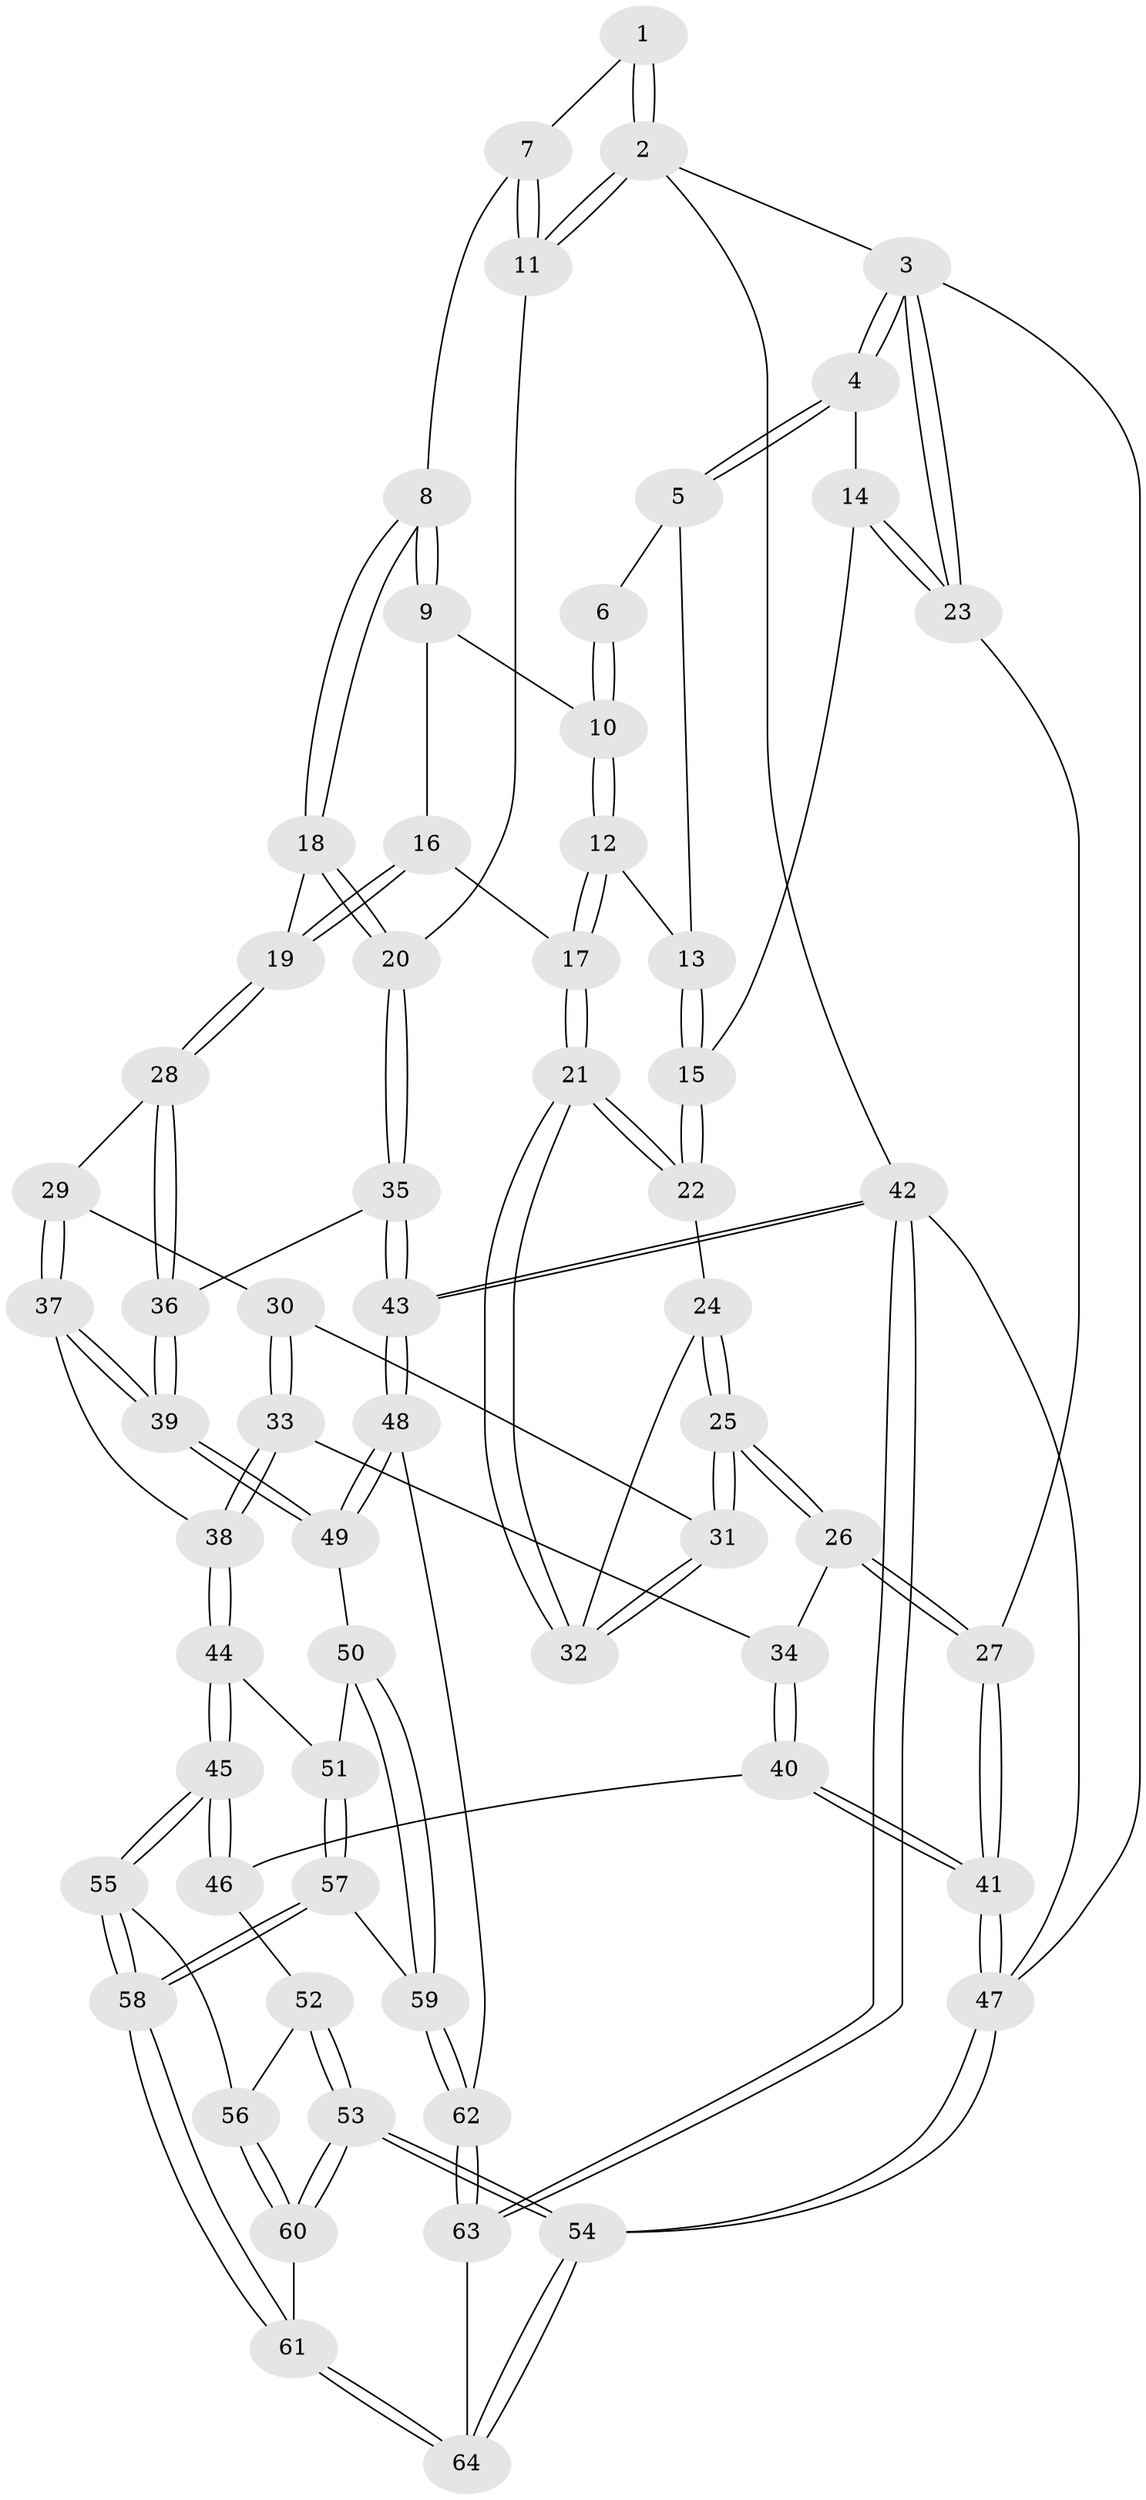 // Generated by graph-tools (version 1.1) at 2025/01/03/09/25 05:01:26]
// undirected, 64 vertices, 157 edges
graph export_dot {
graph [start="1"]
  node [color=gray90,style=filled];
  1 [pos="+0.8120192913331264+0"];
  2 [pos="+1+0"];
  3 [pos="+0+0"];
  4 [pos="+0+0"];
  5 [pos="+0.4348658237402494+0"];
  6 [pos="+0.5047099463177082+0"];
  7 [pos="+0.8126492181806241+0.05859668527219653"];
  8 [pos="+0.7625591583499713+0.14966111440021604"];
  9 [pos="+0.697015437656684+0.12660337956058587"];
  10 [pos="+0.6587120473772041+0.08828984556472123"];
  11 [pos="+1+0"];
  12 [pos="+0.48548152326714966+0.19714731906780159"];
  13 [pos="+0.39234675485567827+0.036848893908297355"];
  14 [pos="+0.24438400114958467+0.18438280936085005"];
  15 [pos="+0.25767217345406956+0.18289150028095075"];
  16 [pos="+0.6204014358777887+0.20560975730450837"];
  17 [pos="+0.5001626159870678+0.25567182590080306"];
  18 [pos="+0.859920872433644+0.29904125827019673"];
  19 [pos="+0.6862854811632891+0.4035676787697148"];
  20 [pos="+1+0.34202221431866553"];
  21 [pos="+0.4967911476657054+0.2733405722915274"];
  22 [pos="+0.29273758293004476+0.23376452888621657"];
  23 [pos="+0+0.34778180385679347"];
  24 [pos="+0.3100334994652798+0.302411972428102"];
  25 [pos="+0.317988230233837+0.45207151693684816"];
  26 [pos="+0.3120205361732462+0.4636502534075324"];
  27 [pos="+0.013666818310909566+0.46906339045626216"];
  28 [pos="+0.6860519209500249+0.40375579470839135"];
  29 [pos="+0.6840508210408198+0.40444560484483366"];
  30 [pos="+0.6167128317312974+0.40987345167887024"];
  31 [pos="+0.504068022627176+0.3165955320565805"];
  32 [pos="+0.4989185136088496+0.2932637679250287"];
  33 [pos="+0.5260399866443249+0.5375142505392482"];
  34 [pos="+0.34334459843419884+0.5037825065971434"];
  35 [pos="+1+0.4909644274769541"];
  36 [pos="+0.824482070446208+0.6273356879253871"];
  37 [pos="+0.6773110618695254+0.6285936956959911"];
  38 [pos="+0.5526860835053589+0.637928762983226"];
  39 [pos="+0.786436086283681+0.6803437510612304"];
  40 [pos="+0.3419857900685322+0.6816067436957647"];
  41 [pos="+0+0.7079720093600049"];
  42 [pos="+1+1"];
  43 [pos="+1+1"];
  44 [pos="+0.5165646524045275+0.7208970142965954"];
  45 [pos="+0.5150157547958684+0.7220745812405029"];
  46 [pos="+0.34586654057802163+0.686106471699117"];
  47 [pos="+0+1"];
  48 [pos="+0.8349544719443578+0.8271329866615565"];
  49 [pos="+0.7860743956465351+0.7524921800423114"];
  50 [pos="+0.6754919379187683+0.7798826466646247"];
  51 [pos="+0.6619328213339731+0.7801498469909134"];
  52 [pos="+0.32848416585445844+0.7801560826145617"];
  53 [pos="+0.15311855977211658+0.9995668402645156"];
  54 [pos="+0+1"];
  55 [pos="+0.5053777883970266+0.777699519559595"];
  56 [pos="+0.4087302471641261+0.8413882710724787"];
  57 [pos="+0.606050850073517+0.8790414157853895"];
  58 [pos="+0.5371679659146364+0.8876184343745338"];
  59 [pos="+0.6682865109351027+0.9121304317675756"];
  60 [pos="+0.4009661795837205+0.8703750274947105"];
  61 [pos="+0.5026935473523703+0.9795021006510404"];
  62 [pos="+0.6926799143538559+0.9371983267124764"];
  63 [pos="+0.6420004395090473+1"];
  64 [pos="+0.49223892643581973+1"];
  1 -- 2;
  1 -- 2;
  1 -- 7;
  2 -- 3;
  2 -- 11;
  2 -- 11;
  2 -- 42;
  3 -- 4;
  3 -- 4;
  3 -- 23;
  3 -- 23;
  3 -- 47;
  4 -- 5;
  4 -- 5;
  4 -- 14;
  5 -- 6;
  5 -- 13;
  6 -- 10;
  6 -- 10;
  7 -- 8;
  7 -- 11;
  7 -- 11;
  8 -- 9;
  8 -- 9;
  8 -- 18;
  8 -- 18;
  9 -- 10;
  9 -- 16;
  10 -- 12;
  10 -- 12;
  11 -- 20;
  12 -- 13;
  12 -- 17;
  12 -- 17;
  13 -- 15;
  13 -- 15;
  14 -- 15;
  14 -- 23;
  14 -- 23;
  15 -- 22;
  15 -- 22;
  16 -- 17;
  16 -- 19;
  16 -- 19;
  17 -- 21;
  17 -- 21;
  18 -- 19;
  18 -- 20;
  18 -- 20;
  19 -- 28;
  19 -- 28;
  20 -- 35;
  20 -- 35;
  21 -- 22;
  21 -- 22;
  21 -- 32;
  21 -- 32;
  22 -- 24;
  23 -- 27;
  24 -- 25;
  24 -- 25;
  24 -- 32;
  25 -- 26;
  25 -- 26;
  25 -- 31;
  25 -- 31;
  26 -- 27;
  26 -- 27;
  26 -- 34;
  27 -- 41;
  27 -- 41;
  28 -- 29;
  28 -- 36;
  28 -- 36;
  29 -- 30;
  29 -- 37;
  29 -- 37;
  30 -- 31;
  30 -- 33;
  30 -- 33;
  31 -- 32;
  31 -- 32;
  33 -- 34;
  33 -- 38;
  33 -- 38;
  34 -- 40;
  34 -- 40;
  35 -- 36;
  35 -- 43;
  35 -- 43;
  36 -- 39;
  36 -- 39;
  37 -- 38;
  37 -- 39;
  37 -- 39;
  38 -- 44;
  38 -- 44;
  39 -- 49;
  39 -- 49;
  40 -- 41;
  40 -- 41;
  40 -- 46;
  41 -- 47;
  41 -- 47;
  42 -- 43;
  42 -- 43;
  42 -- 63;
  42 -- 63;
  42 -- 47;
  43 -- 48;
  43 -- 48;
  44 -- 45;
  44 -- 45;
  44 -- 51;
  45 -- 46;
  45 -- 46;
  45 -- 55;
  45 -- 55;
  46 -- 52;
  47 -- 54;
  47 -- 54;
  48 -- 49;
  48 -- 49;
  48 -- 62;
  49 -- 50;
  50 -- 51;
  50 -- 59;
  50 -- 59;
  51 -- 57;
  51 -- 57;
  52 -- 53;
  52 -- 53;
  52 -- 56;
  53 -- 54;
  53 -- 54;
  53 -- 60;
  53 -- 60;
  54 -- 64;
  54 -- 64;
  55 -- 56;
  55 -- 58;
  55 -- 58;
  56 -- 60;
  56 -- 60;
  57 -- 58;
  57 -- 58;
  57 -- 59;
  58 -- 61;
  58 -- 61;
  59 -- 62;
  59 -- 62;
  60 -- 61;
  61 -- 64;
  61 -- 64;
  62 -- 63;
  62 -- 63;
  63 -- 64;
}
